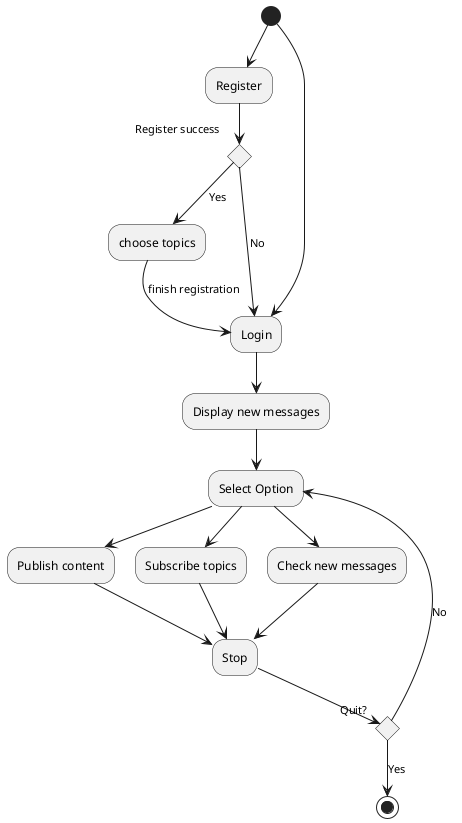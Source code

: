 @startuml

(*)  --> "Register"
if "Register success" then
-->[Yes] "choose topics"
-->[finish registration] "Login"
else
-->[No] "Login"

(*)  --> "Login"



"Login" --> "Display new messages"
-->"Select Option"


"Select Option"--> "Publish content"
-->"Stop"
"Select Option"--> "Subscribe topics"
-->"Stop"
"Select Option" --> "Check new messages"
-->"Stop"
if "Quit?" then
-->[Yes] (*)
else
-->[No] "Select Option"



@enduml